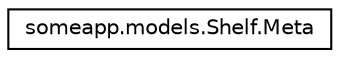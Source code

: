 digraph "Graphical Class Hierarchy"
{
 // LATEX_PDF_SIZE
  edge [fontname="Helvetica",fontsize="10",labelfontname="Helvetica",labelfontsize="10"];
  node [fontname="Helvetica",fontsize="10",shape=record];
  rankdir="LR";
  Node0 [label="someapp.models.Shelf.Meta",height=0.2,width=0.4,color="black", fillcolor="white", style="filled",URL="$classsomeapp_1_1models_1_1_shelf_1_1_meta.html",tooltip=" "];
}
